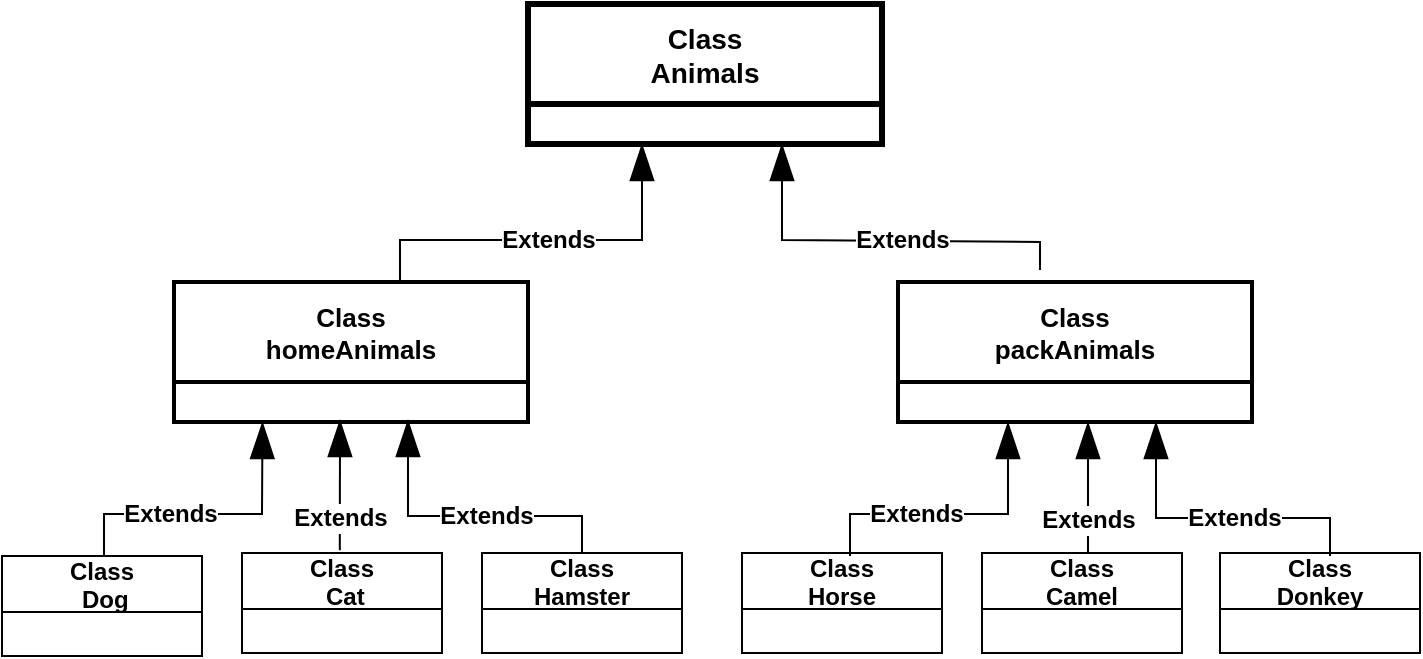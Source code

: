 <mxfile version="21.3.4" type="device">
  <diagram id="dT4_UAJD9KKSV2xhyDcy" name="Страница 1">
    <mxGraphModel dx="892" dy="694" grid="1" gridSize="10" guides="1" tooltips="1" connect="1" arrows="1" fold="1" page="0" pageScale="1" pageWidth="827" pageHeight="1169" math="0" shadow="0">
      <root>
        <mxCell id="0" />
        <mxCell id="1" parent="0" />
        <mxCell id="fX8kSdaLMVLi7RoWcLNR-5" value="Class &#xa;homeAnimals" style="swimlane;fontStyle=1;childLayout=stackLayout;horizontal=1;startSize=50;fillColor=none;horizontalStack=0;resizeParent=1;resizeParentMax=0;resizeLast=0;collapsible=1;marginBottom=0;fontSize=13;strokeWidth=2;" parent="1" vertex="1">
          <mxGeometry x="96" y="181" width="177" height="70" as="geometry" />
        </mxCell>
        <mxCell id="fX8kSdaLMVLi7RoWcLNR-13" value="&lt;b&gt;&lt;font style=&quot;font-size: 12px;&quot;&gt;Extends&lt;/font&gt;&lt;/b&gt;" style="endArrow=blockThin;endSize=16;endFill=1;html=1;rounded=0;strokeWidth=1;" parent="1" edge="1">
          <mxGeometry width="160" relative="1" as="geometry">
            <mxPoint x="209" y="181" as="sourcePoint" />
            <mxPoint x="330" y="112" as="targetPoint" />
            <Array as="points">
              <mxPoint x="209" y="160" />
              <mxPoint x="330" y="160" />
            </Array>
          </mxGeometry>
        </mxCell>
        <mxCell id="fX8kSdaLMVLi7RoWcLNR-14" value="&lt;font style=&quot;font-size: 12px;&quot;&gt;&lt;b&gt;Extends&lt;/b&gt;&lt;/font&gt;" style="endArrow=blockThin;endSize=16;endFill=1;html=1;rounded=0;" parent="1" edge="1">
          <mxGeometry x="-0.131" width="160" relative="1" as="geometry">
            <mxPoint x="529" y="175" as="sourcePoint" />
            <mxPoint x="400" y="112" as="targetPoint" />
            <Array as="points">
              <mxPoint x="529" y="161" />
              <mxPoint x="400" y="160" />
            </Array>
            <mxPoint as="offset" />
          </mxGeometry>
        </mxCell>
        <mxCell id="fX8kSdaLMVLi7RoWcLNR-15" value="Class&#xa; Dog" style="swimlane;fontStyle=1;childLayout=stackLayout;horizontal=1;startSize=28;fillColor=none;horizontalStack=0;resizeParent=1;resizeParentMax=0;resizeLast=0;collapsible=1;marginBottom=0;" parent="1" vertex="1">
          <mxGeometry x="10" y="318" width="100" height="50" as="geometry" />
        </mxCell>
        <mxCell id="fX8kSdaLMVLi7RoWcLNR-27" value="&lt;b&gt;&lt;font style=&quot;font-size: 12px;&quot;&gt;Extends&lt;/font&gt;&lt;/b&gt;" style="endArrow=blockThin;endSize=16;endFill=1;html=1;rounded=0;exitX=0.489;exitY=-0.027;exitDx=0;exitDy=0;exitPerimeter=0;" parent="1" source="2d22T7swOTkd5zDSLxT2-4" edge="1">
          <mxGeometry x="-0.508" width="160" relative="1" as="geometry">
            <mxPoint x="179" y="313" as="sourcePoint" />
            <mxPoint x="179" y="250" as="targetPoint" />
            <mxPoint as="offset" />
          </mxGeometry>
        </mxCell>
        <mxCell id="2d22T7swOTkd5zDSLxT2-2" value="Class &#xa;packAnimals" style="swimlane;fontStyle=1;childLayout=stackLayout;horizontal=1;startSize=50;fillColor=none;horizontalStack=0;resizeParent=1;resizeParentMax=0;resizeLast=0;collapsible=1;marginBottom=0;fontSize=13;strokeWidth=2;" vertex="1" parent="1">
          <mxGeometry x="458" y="181" width="177" height="70" as="geometry" />
        </mxCell>
        <mxCell id="2d22T7swOTkd5zDSLxT2-3" value="Class &#xa;Animals" style="swimlane;fontStyle=1;childLayout=stackLayout;horizontal=1;startSize=50;fillColor=none;horizontalStack=0;resizeParent=1;resizeParentMax=0;resizeLast=0;collapsible=1;marginBottom=0;strokeWidth=3;fontSize=14;spacing=2;" vertex="1" parent="1">
          <mxGeometry x="273" y="42" width="177" height="70" as="geometry" />
        </mxCell>
        <mxCell id="2d22T7swOTkd5zDSLxT2-4" value="Class&#xa; Cat" style="swimlane;fontStyle=1;childLayout=stackLayout;horizontal=1;startSize=28;fillColor=none;horizontalStack=0;resizeParent=1;resizeParentMax=0;resizeLast=0;collapsible=1;marginBottom=0;" vertex="1" parent="1">
          <mxGeometry x="130" y="316.5" width="100" height="50" as="geometry" />
        </mxCell>
        <mxCell id="2d22T7swOTkd5zDSLxT2-5" value="Class&#xa;Hamster" style="swimlane;fontStyle=1;childLayout=stackLayout;horizontal=1;startSize=28;fillColor=none;horizontalStack=0;resizeParent=1;resizeParentMax=0;resizeLast=0;collapsible=1;marginBottom=0;" vertex="1" parent="1">
          <mxGeometry x="250" y="316.5" width="100" height="50" as="geometry" />
        </mxCell>
        <mxCell id="2d22T7swOTkd5zDSLxT2-6" value="&lt;b&gt;&lt;font style=&quot;font-size: 12px;&quot;&gt;Extends&lt;/font&gt;&lt;/b&gt;" style="endArrow=blockThin;endSize=16;endFill=1;html=1;rounded=0;strokeWidth=1;entryX=0.25;entryY=1;entryDx=0;entryDy=0;" edge="1" parent="1" target="fX8kSdaLMVLi7RoWcLNR-5">
          <mxGeometry x="-0.263" width="160" relative="1" as="geometry">
            <mxPoint x="61" y="318" as="sourcePoint" />
            <mxPoint x="150" y="251" as="targetPoint" />
            <Array as="points">
              <mxPoint x="61" y="297" />
              <mxPoint x="140" y="297" />
            </Array>
            <mxPoint as="offset" />
          </mxGeometry>
        </mxCell>
        <mxCell id="2d22T7swOTkd5zDSLxT2-7" value="Class&#xa;Horse" style="swimlane;fontStyle=1;childLayout=stackLayout;horizontal=1;startSize=28;fillColor=none;horizontalStack=0;resizeParent=1;resizeParentMax=0;resizeLast=0;collapsible=1;marginBottom=0;" vertex="1" parent="1">
          <mxGeometry x="380" y="316.5" width="100" height="50" as="geometry" />
        </mxCell>
        <mxCell id="2d22T7swOTkd5zDSLxT2-8" value="Class&#xa;Camel" style="swimlane;fontStyle=1;childLayout=stackLayout;horizontal=1;startSize=28;fillColor=none;horizontalStack=0;resizeParent=1;resizeParentMax=0;resizeLast=0;collapsible=1;marginBottom=0;" vertex="1" parent="1">
          <mxGeometry x="500" y="316.5" width="100" height="50" as="geometry" />
        </mxCell>
        <mxCell id="2d22T7swOTkd5zDSLxT2-9" value="Class&#xa;Donkey" style="swimlane;fontStyle=1;childLayout=stackLayout;horizontal=1;startSize=28;fillColor=none;horizontalStack=0;resizeParent=1;resizeParentMax=0;resizeLast=0;collapsible=1;marginBottom=0;" vertex="1" parent="1">
          <mxGeometry x="619" y="316.5" width="100" height="50" as="geometry" />
        </mxCell>
        <mxCell id="2d22T7swOTkd5zDSLxT2-10" value="&lt;font style=&quot;font-size: 12px;&quot;&gt;&lt;b&gt;Extends&lt;/b&gt;&lt;/font&gt;" style="endArrow=blockThin;endSize=16;endFill=1;html=1;rounded=0;exitX=0.5;exitY=0;exitDx=0;exitDy=0;" edge="1" parent="1" source="2d22T7swOTkd5zDSLxT2-5">
          <mxGeometry x="-0.131" width="160" relative="1" as="geometry">
            <mxPoint x="300" y="310" as="sourcePoint" />
            <mxPoint x="213" y="250" as="targetPoint" />
            <Array as="points">
              <mxPoint x="300" y="298" />
              <mxPoint x="213" y="298" />
            </Array>
            <mxPoint as="offset" />
          </mxGeometry>
        </mxCell>
        <mxCell id="2d22T7swOTkd5zDSLxT2-11" value="&lt;b&gt;&lt;font style=&quot;font-size: 12px;&quot;&gt;Extends&lt;/font&gt;&lt;/b&gt;" style="endArrow=blockThin;endSize=16;endFill=1;html=1;rounded=0;strokeWidth=1;entryX=0.25;entryY=1;entryDx=0;entryDy=0;" edge="1" parent="1">
          <mxGeometry x="-0.263" width="160" relative="1" as="geometry">
            <mxPoint x="434" y="318" as="sourcePoint" />
            <mxPoint x="513" y="251" as="targetPoint" />
            <Array as="points">
              <mxPoint x="434" y="297" />
              <mxPoint x="513" y="297" />
            </Array>
            <mxPoint as="offset" />
          </mxGeometry>
        </mxCell>
        <mxCell id="2d22T7swOTkd5zDSLxT2-12" value="&lt;b&gt;&lt;font style=&quot;font-size: 12px;&quot;&gt;Extends&lt;/font&gt;&lt;/b&gt;" style="endArrow=blockThin;endSize=16;endFill=1;html=1;rounded=0;exitX=0.489;exitY=-0.027;exitDx=0;exitDy=0;exitPerimeter=0;" edge="1" parent="1">
          <mxGeometry x="-0.508" width="160" relative="1" as="geometry">
            <mxPoint x="553" y="316" as="sourcePoint" />
            <mxPoint x="553" y="251" as="targetPoint" />
            <mxPoint as="offset" />
          </mxGeometry>
        </mxCell>
        <mxCell id="2d22T7swOTkd5zDSLxT2-13" value="&lt;font style=&quot;font-size: 12px;&quot;&gt;&lt;b&gt;Extends&lt;/b&gt;&lt;/font&gt;" style="endArrow=blockThin;endSize=16;endFill=1;html=1;rounded=0;exitX=0.5;exitY=0;exitDx=0;exitDy=0;" edge="1" parent="1">
          <mxGeometry x="-0.131" width="160" relative="1" as="geometry">
            <mxPoint x="674" y="318" as="sourcePoint" />
            <mxPoint x="587" y="251" as="targetPoint" />
            <Array as="points">
              <mxPoint x="674" y="299" />
              <mxPoint x="587" y="299" />
            </Array>
            <mxPoint as="offset" />
          </mxGeometry>
        </mxCell>
      </root>
    </mxGraphModel>
  </diagram>
</mxfile>
